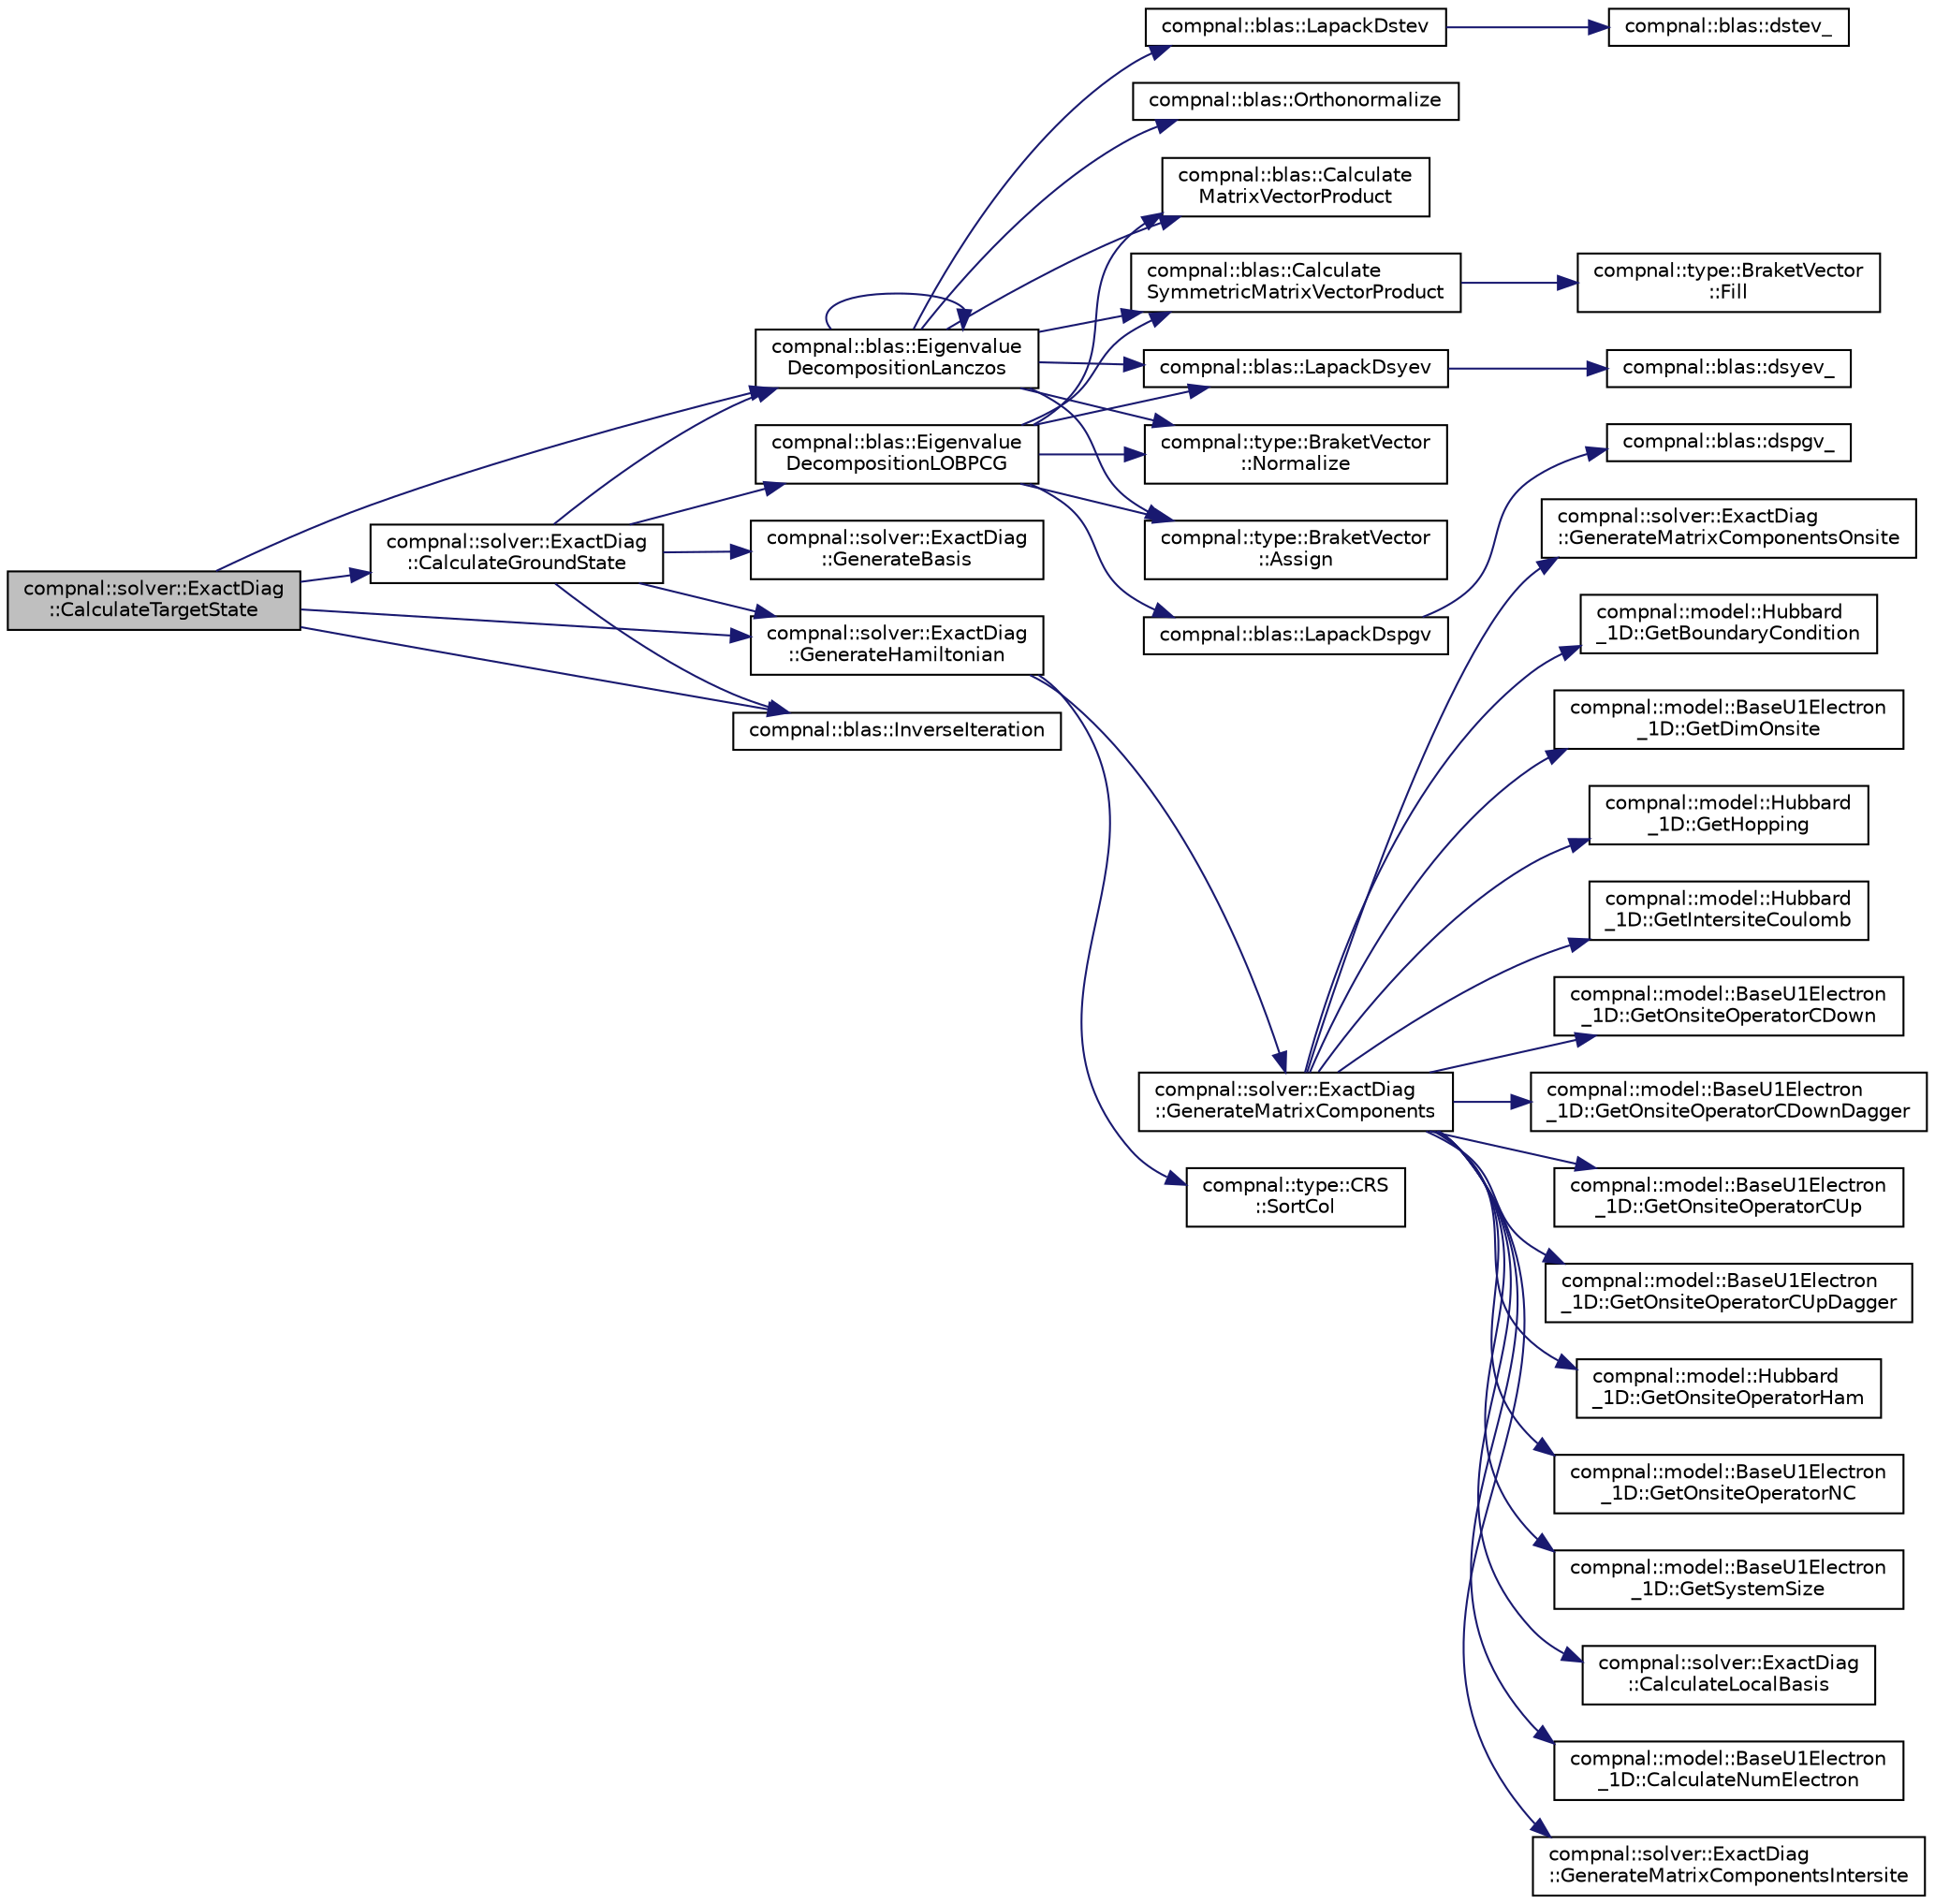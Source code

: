 digraph "compnal::solver::ExactDiag::CalculateTargetState"
{
 // INTERACTIVE_SVG=YES
 // LATEX_PDF_SIZE
  edge [fontname="Helvetica",fontsize="10",labelfontname="Helvetica",labelfontsize="10"];
  node [fontname="Helvetica",fontsize="10",shape=record];
  rankdir="LR";
  Node1 [label="compnal::solver::ExactDiag\l::CalculateTargetState",height=0.2,width=0.4,color="black", fillcolor="grey75", style="filled", fontcolor="black",tooltip=" "];
  Node1 -> Node2 [color="midnightblue",fontsize="10",style="solid",fontname="Helvetica"];
  Node2 [label="compnal::solver::ExactDiag\l::CalculateGroundState",height=0.2,width=0.4,color="black", fillcolor="white", style="filled",URL="$de/d7d/classcompnal_1_1solver_1_1_exact_diag.html#a0e57f30ab281b750b7ebbb24ade22afd",tooltip="Calculate ground state by the exact diagonalization method."];
  Node2 -> Node3 [color="midnightblue",fontsize="10",style="solid",fontname="Helvetica"];
  Node3 [label="compnal::blas::Eigenvalue\lDecompositionLanczos",height=0.2,width=0.4,color="black", fillcolor="white", style="filled",URL="$d4/ded/namespacecompnal_1_1blas.html#a41a8fbd0adade2a6702b987c653abf7b",tooltip=" "];
  Node3 -> Node4 [color="midnightblue",fontsize="10",style="solid",fontname="Helvetica"];
  Node4 [label="compnal::type::BraketVector\l::Assign",height=0.2,width=0.4,color="black", fillcolor="white", style="filled",URL="$d6/dfd/classcompnal_1_1type_1_1_braket_vector.html#ad5d0d469065d6ee4b821e567941efe2e",tooltip="Assign BraketVector."];
  Node3 -> Node5 [color="midnightblue",fontsize="10",style="solid",fontname="Helvetica"];
  Node5 [label="compnal::blas::Calculate\lMatrixVectorProduct",height=0.2,width=0.4,color="black", fillcolor="white", style="filled",URL="$d4/ded/namespacecompnal_1_1blas.html#af325cf8275d75278e2758dc1419f86f5",tooltip=" "];
  Node3 -> Node6 [color="midnightblue",fontsize="10",style="solid",fontname="Helvetica"];
  Node6 [label="compnal::blas::Calculate\lSymmetricMatrixVectorProduct",height=0.2,width=0.4,color="black", fillcolor="white", style="filled",URL="$d4/ded/namespacecompnal_1_1blas.html#aeeec1b8a9d956be99035a82b732b15b4",tooltip=" "];
  Node6 -> Node7 [color="midnightblue",fontsize="10",style="solid",fontname="Helvetica"];
  Node7 [label="compnal::type::BraketVector\l::Fill",height=0.2,width=0.4,color="black", fillcolor="white", style="filled",URL="$d6/dfd/classcompnal_1_1type_1_1_braket_vector.html#a683bca11d3dfdd1dd4dfa3f378d3a887",tooltip="Fill the value to BraketVector."];
  Node3 -> Node3 [color="midnightblue",fontsize="10",style="solid",fontname="Helvetica"];
  Node3 -> Node8 [color="midnightblue",fontsize="10",style="solid",fontname="Helvetica"];
  Node8 [label="compnal::blas::LapackDstev",height=0.2,width=0.4,color="black", fillcolor="white", style="filled",URL="$d4/ded/namespacecompnal_1_1blas.html#a8c894de4aabbacd7c8730917eb573df5",tooltip=" "];
  Node8 -> Node9 [color="midnightblue",fontsize="10",style="solid",fontname="Helvetica"];
  Node9 [label="compnal::blas::dstev_",height=0.2,width=0.4,color="black", fillcolor="white", style="filled",URL="$d4/ded/namespacecompnal_1_1blas.html#a0eab548c93d2f1432d8483ae795b54c0",tooltip=" "];
  Node3 -> Node10 [color="midnightblue",fontsize="10",style="solid",fontname="Helvetica"];
  Node10 [label="compnal::blas::LapackDsyev",height=0.2,width=0.4,color="black", fillcolor="white", style="filled",URL="$d4/ded/namespacecompnal_1_1blas.html#ad95086714ba0af598315dba0109fc282",tooltip=" "];
  Node10 -> Node11 [color="midnightblue",fontsize="10",style="solid",fontname="Helvetica"];
  Node11 [label="compnal::blas::dsyev_",height=0.2,width=0.4,color="black", fillcolor="white", style="filled",URL="$d4/ded/namespacecompnal_1_1blas.html#a38372ba49e6890655ba310a1d1016301",tooltip=" "];
  Node3 -> Node12 [color="midnightblue",fontsize="10",style="solid",fontname="Helvetica"];
  Node12 [label="compnal::type::BraketVector\l::Normalize",height=0.2,width=0.4,color="black", fillcolor="white", style="filled",URL="$d6/dfd/classcompnal_1_1type_1_1_braket_vector.html#a6dcac49ab1ca9eec9a0703a09b39e933",tooltip="Noemalize BraketVector."];
  Node3 -> Node13 [color="midnightblue",fontsize="10",style="solid",fontname="Helvetica"];
  Node13 [label="compnal::blas::Orthonormalize",height=0.2,width=0.4,color="black", fillcolor="white", style="filled",URL="$d4/ded/namespacecompnal_1_1blas.html#ae30f924effa78f04d9e973b3525ed4b7",tooltip=" "];
  Node2 -> Node14 [color="midnightblue",fontsize="10",style="solid",fontname="Helvetica"];
  Node14 [label="compnal::blas::Eigenvalue\lDecompositionLOBPCG",height=0.2,width=0.4,color="black", fillcolor="white", style="filled",URL="$d4/ded/namespacecompnal_1_1blas.html#a1f728907b3675c8558f09749abf793af",tooltip=" "];
  Node14 -> Node4 [color="midnightblue",fontsize="10",style="solid",fontname="Helvetica"];
  Node14 -> Node5 [color="midnightblue",fontsize="10",style="solid",fontname="Helvetica"];
  Node14 -> Node6 [color="midnightblue",fontsize="10",style="solid",fontname="Helvetica"];
  Node14 -> Node15 [color="midnightblue",fontsize="10",style="solid",fontname="Helvetica"];
  Node15 [label="compnal::blas::LapackDspgv",height=0.2,width=0.4,color="black", fillcolor="white", style="filled",URL="$d4/ded/namespacecompnal_1_1blas.html#aa9438b0418e763891a03cbfbcd22f38c",tooltip=" "];
  Node15 -> Node16 [color="midnightblue",fontsize="10",style="solid",fontname="Helvetica"];
  Node16 [label="compnal::blas::dspgv_",height=0.2,width=0.4,color="black", fillcolor="white", style="filled",URL="$d4/ded/namespacecompnal_1_1blas.html#aebf338c728e6f6803f320d7938f6c9d5",tooltip=" "];
  Node14 -> Node10 [color="midnightblue",fontsize="10",style="solid",fontname="Helvetica"];
  Node14 -> Node12 [color="midnightblue",fontsize="10",style="solid",fontname="Helvetica"];
  Node2 -> Node17 [color="midnightblue",fontsize="10",style="solid",fontname="Helvetica"];
  Node17 [label="compnal::solver::ExactDiag\l::GenerateBasis",height=0.2,width=0.4,color="black", fillcolor="white", style="filled",URL="$de/d7d/classcompnal_1_1solver_1_1_exact_diag.html#aef9f604139cf2607458c7e5d14afae5c",tooltip=" "];
  Node2 -> Node18 [color="midnightblue",fontsize="10",style="solid",fontname="Helvetica"];
  Node18 [label="compnal::solver::ExactDiag\l::GenerateHamiltonian",height=0.2,width=0.4,color="black", fillcolor="white", style="filled",URL="$de/d7d/classcompnal_1_1solver_1_1_exact_diag.html#afc68d703f3882d48e3c09445db2994c2",tooltip=" "];
  Node18 -> Node19 [color="midnightblue",fontsize="10",style="solid",fontname="Helvetica"];
  Node19 [label="compnal::solver::ExactDiag\l::GenerateMatrixComponents",height=0.2,width=0.4,color="black", fillcolor="white", style="filled",URL="$de/d7d/classcompnal_1_1solver_1_1_exact_diag.html#ab88d4c67d3ca70815a43a7961c9080af",tooltip=" "];
  Node19 -> Node20 [color="midnightblue",fontsize="10",style="solid",fontname="Helvetica"];
  Node20 [label="compnal::solver::ExactDiag\l::CalculateLocalBasis",height=0.2,width=0.4,color="black", fillcolor="white", style="filled",URL="$de/d7d/classcompnal_1_1solver_1_1_exact_diag.html#a1a3a0400cf96ee595d5a095cfb1c4f87",tooltip=" "];
  Node19 -> Node21 [color="midnightblue",fontsize="10",style="solid",fontname="Helvetica"];
  Node21 [label="compnal::model::BaseU1Electron\l_1D::CalculateNumElectron",height=0.2,width=0.4,color="black", fillcolor="white", style="filled",URL="$d8/dc0/classcompnal_1_1model_1_1_base_u1_electron__1_d.html#a465e32e606632a760db7e21c8c1c3e72",tooltip="Calculate the number of electrons from the input onsite basis."];
  Node19 -> Node22 [color="midnightblue",fontsize="10",style="solid",fontname="Helvetica"];
  Node22 [label="compnal::solver::ExactDiag\l::GenerateMatrixComponentsIntersite",height=0.2,width=0.4,color="black", fillcolor="white", style="filled",URL="$de/d7d/classcompnal_1_1solver_1_1_exact_diag.html#aedb25e4c8e244da2a95c38f855d0c5d1",tooltip=" "];
  Node19 -> Node23 [color="midnightblue",fontsize="10",style="solid",fontname="Helvetica"];
  Node23 [label="compnal::solver::ExactDiag\l::GenerateMatrixComponentsOnsite",height=0.2,width=0.4,color="black", fillcolor="white", style="filled",URL="$de/d7d/classcompnal_1_1solver_1_1_exact_diag.html#a0b18fac0aecdc44c9c3309c8e8a7dfc8",tooltip=" "];
  Node19 -> Node24 [color="midnightblue",fontsize="10",style="solid",fontname="Helvetica"];
  Node24 [label="compnal::model::Hubbard\l_1D::GetBoundaryCondition",height=0.2,width=0.4,color="black", fillcolor="white", style="filled",URL="$d9/d7b/classcompnal_1_1model_1_1_hubbard__1_d.html#a2b552c2cb6d887c1112ef431c22ed508",tooltip="Get the boundary condition."];
  Node19 -> Node25 [color="midnightblue",fontsize="10",style="solid",fontname="Helvetica"];
  Node25 [label="compnal::model::BaseU1Electron\l_1D::GetDimOnsite",height=0.2,width=0.4,color="black", fillcolor="white", style="filled",URL="$d8/dc0/classcompnal_1_1model_1_1_base_u1_electron__1_d.html#af85f0a2c8d11d5fc5df37fab13068222",tooltip="Get dimension of the local Hilbert space, 4."];
  Node19 -> Node26 [color="midnightblue",fontsize="10",style="solid",fontname="Helvetica"];
  Node26 [label="compnal::model::Hubbard\l_1D::GetHopping",height=0.2,width=0.4,color="black", fillcolor="white", style="filled",URL="$d9/d7b/classcompnal_1_1model_1_1_hubbard__1_d.html#ac394b7e36cdd24c59f7b516f13c4582c",tooltip="Get hopping energy ."];
  Node19 -> Node27 [color="midnightblue",fontsize="10",style="solid",fontname="Helvetica"];
  Node27 [label="compnal::model::Hubbard\l_1D::GetIntersiteCoulomb",height=0.2,width=0.4,color="black", fillcolor="white", style="filled",URL="$d9/d7b/classcompnal_1_1model_1_1_hubbard__1_d.html#a7255933f15b117c4b40aa4a5816a3b8b",tooltip="Get intersite density-density interactions. ."];
  Node19 -> Node28 [color="midnightblue",fontsize="10",style="solid",fontname="Helvetica"];
  Node28 [label="compnal::model::BaseU1Electron\l_1D::GetOnsiteOperatorCDown",height=0.2,width=0.4,color="black", fillcolor="white", style="filled",URL="$d8/dc0/classcompnal_1_1model_1_1_base_u1_electron__1_d.html#a4dfc489bed6324d3d4092e3ae215c224",tooltip="Get the annihilation operator for the electrons with the down spin ."];
  Node19 -> Node29 [color="midnightblue",fontsize="10",style="solid",fontname="Helvetica"];
  Node29 [label="compnal::model::BaseU1Electron\l_1D::GetOnsiteOperatorCDownDagger",height=0.2,width=0.4,color="black", fillcolor="white", style="filled",URL="$d8/dc0/classcompnal_1_1model_1_1_base_u1_electron__1_d.html#a4892fdee7d5a231b434a6b0335c0cedd",tooltip="Get the creation operator for the electrons with the down spin ."];
  Node19 -> Node30 [color="midnightblue",fontsize="10",style="solid",fontname="Helvetica"];
  Node30 [label="compnal::model::BaseU1Electron\l_1D::GetOnsiteOperatorCUp",height=0.2,width=0.4,color="black", fillcolor="white", style="filled",URL="$d8/dc0/classcompnal_1_1model_1_1_base_u1_electron__1_d.html#a15fe38d996c2d23748a2eb254807b882",tooltip="Get the annihilation operator for the electrons with the up spin ."];
  Node19 -> Node31 [color="midnightblue",fontsize="10",style="solid",fontname="Helvetica"];
  Node31 [label="compnal::model::BaseU1Electron\l_1D::GetOnsiteOperatorCUpDagger",height=0.2,width=0.4,color="black", fillcolor="white", style="filled",URL="$d8/dc0/classcompnal_1_1model_1_1_base_u1_electron__1_d.html#a7a2de63620d20978d0d2d39c722222fd",tooltip="Get the creation operator for the electrons with the up spin ."];
  Node19 -> Node32 [color="midnightblue",fontsize="10",style="solid",fontname="Helvetica"];
  Node32 [label="compnal::model::Hubbard\l_1D::GetOnsiteOperatorHam",height=0.2,width=0.4,color="black", fillcolor="white", style="filled",URL="$d9/d7b/classcompnal_1_1model_1_1_hubbard__1_d.html#a36690ef3139f372438941e9ea951ced5",tooltip="Get the onsite Hamiltonian."];
  Node19 -> Node33 [color="midnightblue",fontsize="10",style="solid",fontname="Helvetica"];
  Node33 [label="compnal::model::BaseU1Electron\l_1D::GetOnsiteOperatorNC",height=0.2,width=0.4,color="black", fillcolor="white", style="filled",URL="$d8/dc0/classcompnal_1_1model_1_1_base_u1_electron__1_d.html#ae4807dc416a3b14a3a6eddfcfa155463",tooltip="Get the number operator for the electrons ."];
  Node19 -> Node34 [color="midnightblue",fontsize="10",style="solid",fontname="Helvetica"];
  Node34 [label="compnal::model::BaseU1Electron\l_1D::GetSystemSize",height=0.2,width=0.4,color="black", fillcolor="white", style="filled",URL="$d8/dc0/classcompnal_1_1model_1_1_base_u1_electron__1_d.html#a6519589bb67f63f761d4b90a6b7fd51b",tooltip="Get the system size ."];
  Node18 -> Node35 [color="midnightblue",fontsize="10",style="solid",fontname="Helvetica"];
  Node35 [label="compnal::type::CRS\l::SortCol",height=0.2,width=0.4,color="black", fillcolor="white", style="filled",URL="$de/d15/structcompnal_1_1type_1_1_c_r_s.html#aa8519157c209179f8e84e3b18dd9faa8",tooltip=" "];
  Node2 -> Node36 [color="midnightblue",fontsize="10",style="solid",fontname="Helvetica"];
  Node36 [label="compnal::blas::InverseIteration",height=0.2,width=0.4,color="black", fillcolor="white", style="filled",URL="$d4/ded/namespacecompnal_1_1blas.html#a145ac10a26aba079daa9fba3af245f89",tooltip=" "];
  Node1 -> Node3 [color="midnightblue",fontsize="10",style="solid",fontname="Helvetica"];
  Node1 -> Node18 [color="midnightblue",fontsize="10",style="solid",fontname="Helvetica"];
  Node1 -> Node36 [color="midnightblue",fontsize="10",style="solid",fontname="Helvetica"];
}
